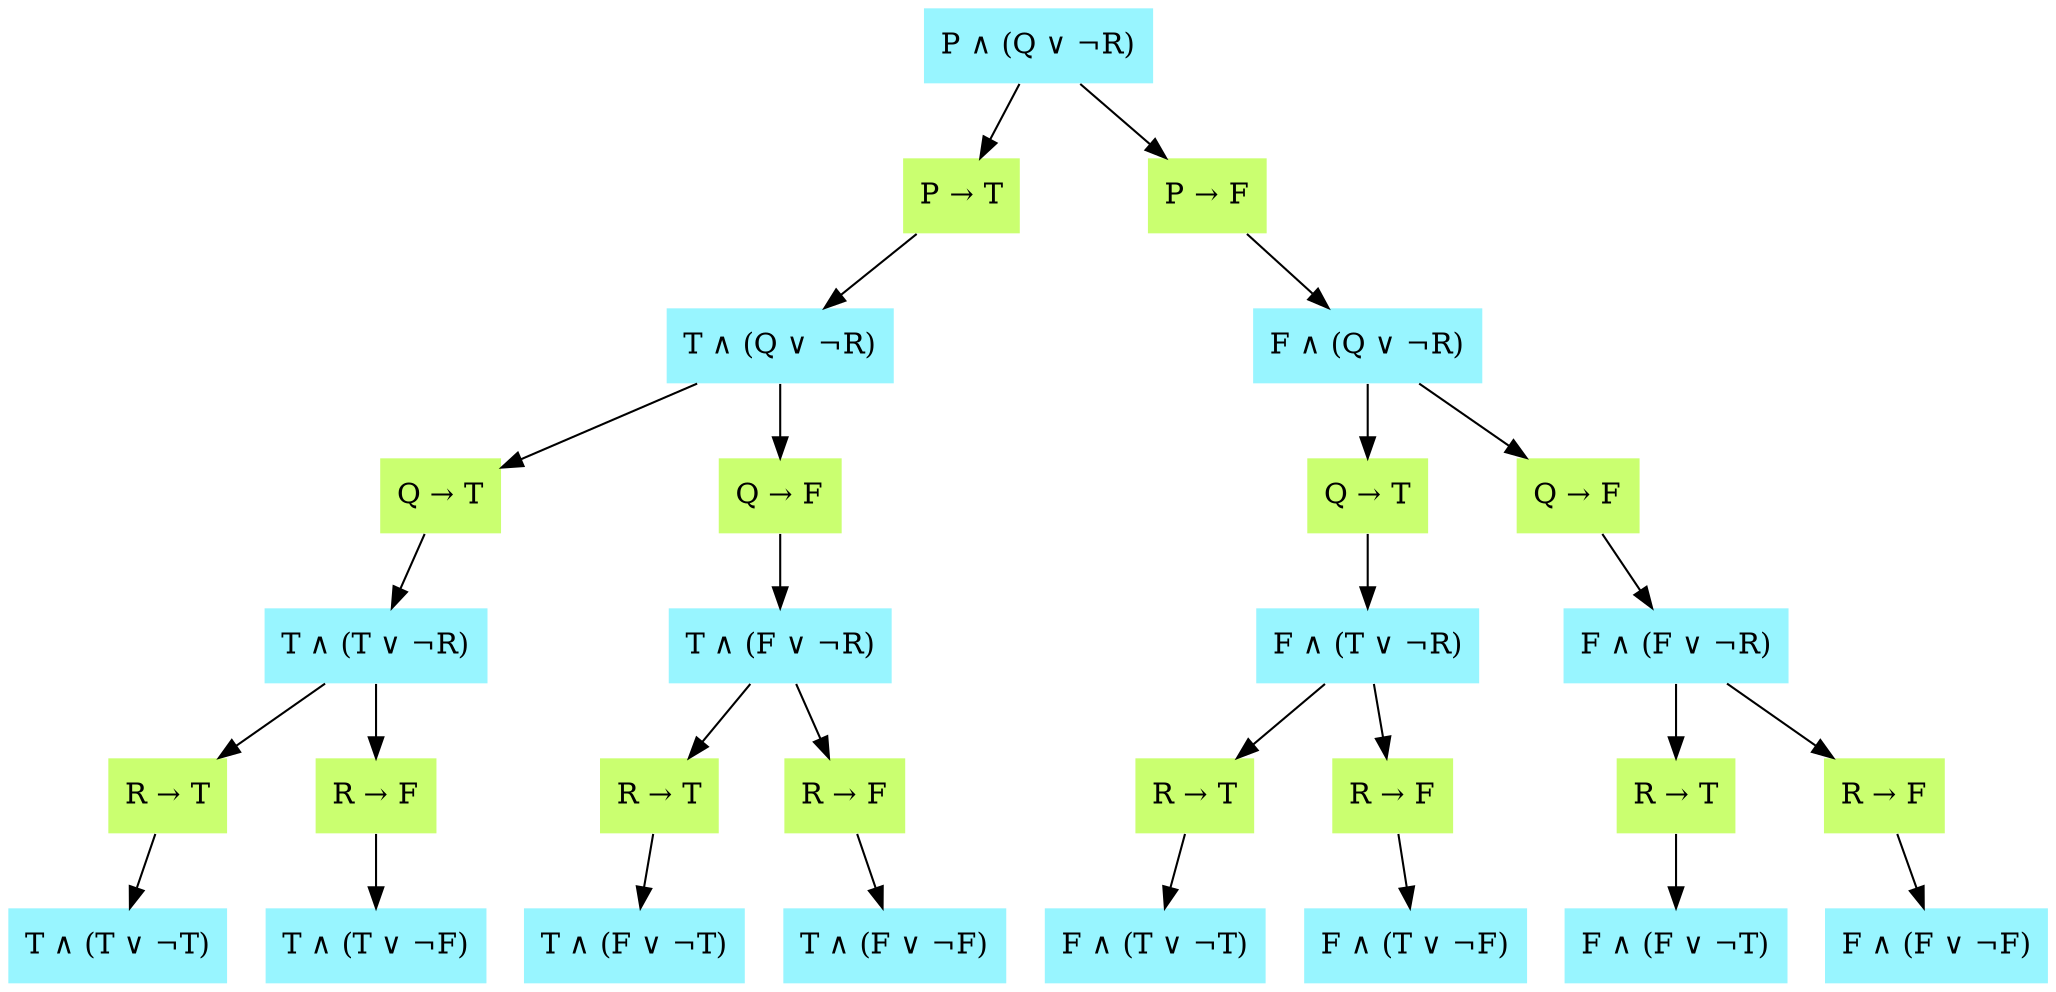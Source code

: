 digraph G {
    node [shape=plaintext, style=filled];
    edge [fontname=Arial];
    
    s0 [label="P ∧ (Q ∨ ¬R)", color=cadetblue1];
    p1t [label="P → T", color=darkolivegreen1];
    p1f [label="P → F", color=darkolivegreen1];
    s1t [label="T ∧ (Q ∨ ¬R)", color=cadetblue1];
    s1f [label="F ∧ (Q ∨ ¬R)", color=cadetblue1];

    q2t [label="Q → T", color=darkolivegreen1];
    q2f [label="Q → F", color=darkolivegreen1];
    s2t [label="T ∧ (T ∨ ¬R)", color=cadetblue1];
    s2f [label="T ∧ (F ∨ ¬R)", color=cadetblue1];

    q3t [label="Q → T", color=darkolivegreen1];
    q3f [label="Q → F", color=darkolivegreen1];
    s3t [label="F ∧ (T ∨ ¬R)", color=cadetblue1];
    s3f [label="F ∧ (F ∨ ¬R)", color=cadetblue1];

    r4t [label="R → T", color=darkolivegreen1];
    r4f [label="R → F", color=darkolivegreen1];
    s4t [label="T ∧ (T ∨ ¬T)", color=cadetblue1];
    s4f [label="T ∧ (T ∨ ¬F)", color=cadetblue1];

    r5t [label="R → T", color=darkolivegreen1];
    r5f [label="R → F", color=darkolivegreen1];
    s5t [label="T ∧ (F ∨ ¬T)", color=cadetblue1];
    s5f [label="T ∧ (F ∨ ¬F)", color=cadetblue1];

    r6t [label="R → T", color=darkolivegreen1];
    r6f [label="R → F", color=darkolivegreen1];
    s6t [label="F ∧ (T ∨ ¬T)", color=cadetblue1];
    s6f [label="F ∧ (T ∨ ¬F)", color=cadetblue1];

    r7t [label="R → T", color=darkolivegreen1];
    r7f [label="R → F", color=darkolivegreen1];
    s7t [label="F ∧ (F ∨ ¬T)", color=cadetblue1];
    s7f [label="F ∧ (F ∨ ¬F)", color=cadetblue1];

    s0 -> p1t;
    s0 -> p1f;

    p1t -> s1t;
    p1f -> s1f;

    s1t -> q2t;
    s1t -> q2f;

    q2t -> s2t;
    q2f -> s2f;

    s1f -> q3t;
    s1f -> q3f;

    q3t -> s3t;
    q3f -> s3f;

    s2t -> r4t;
    s2t -> r4f;

    r4t -> s4t;
    r4f -> s4f;

    s2f -> r5t;
    s2f -> r5f;

    r5t -> s5t;
    r5f -> s5f;

    s3t -> r6t;
    s3t -> r6f;

    r6t -> s6t;
    r6f -> s6f;

    s3f -> r7t;
    s3f -> r7f;

    r7t -> s7t;
    r7f -> s7f;
}
